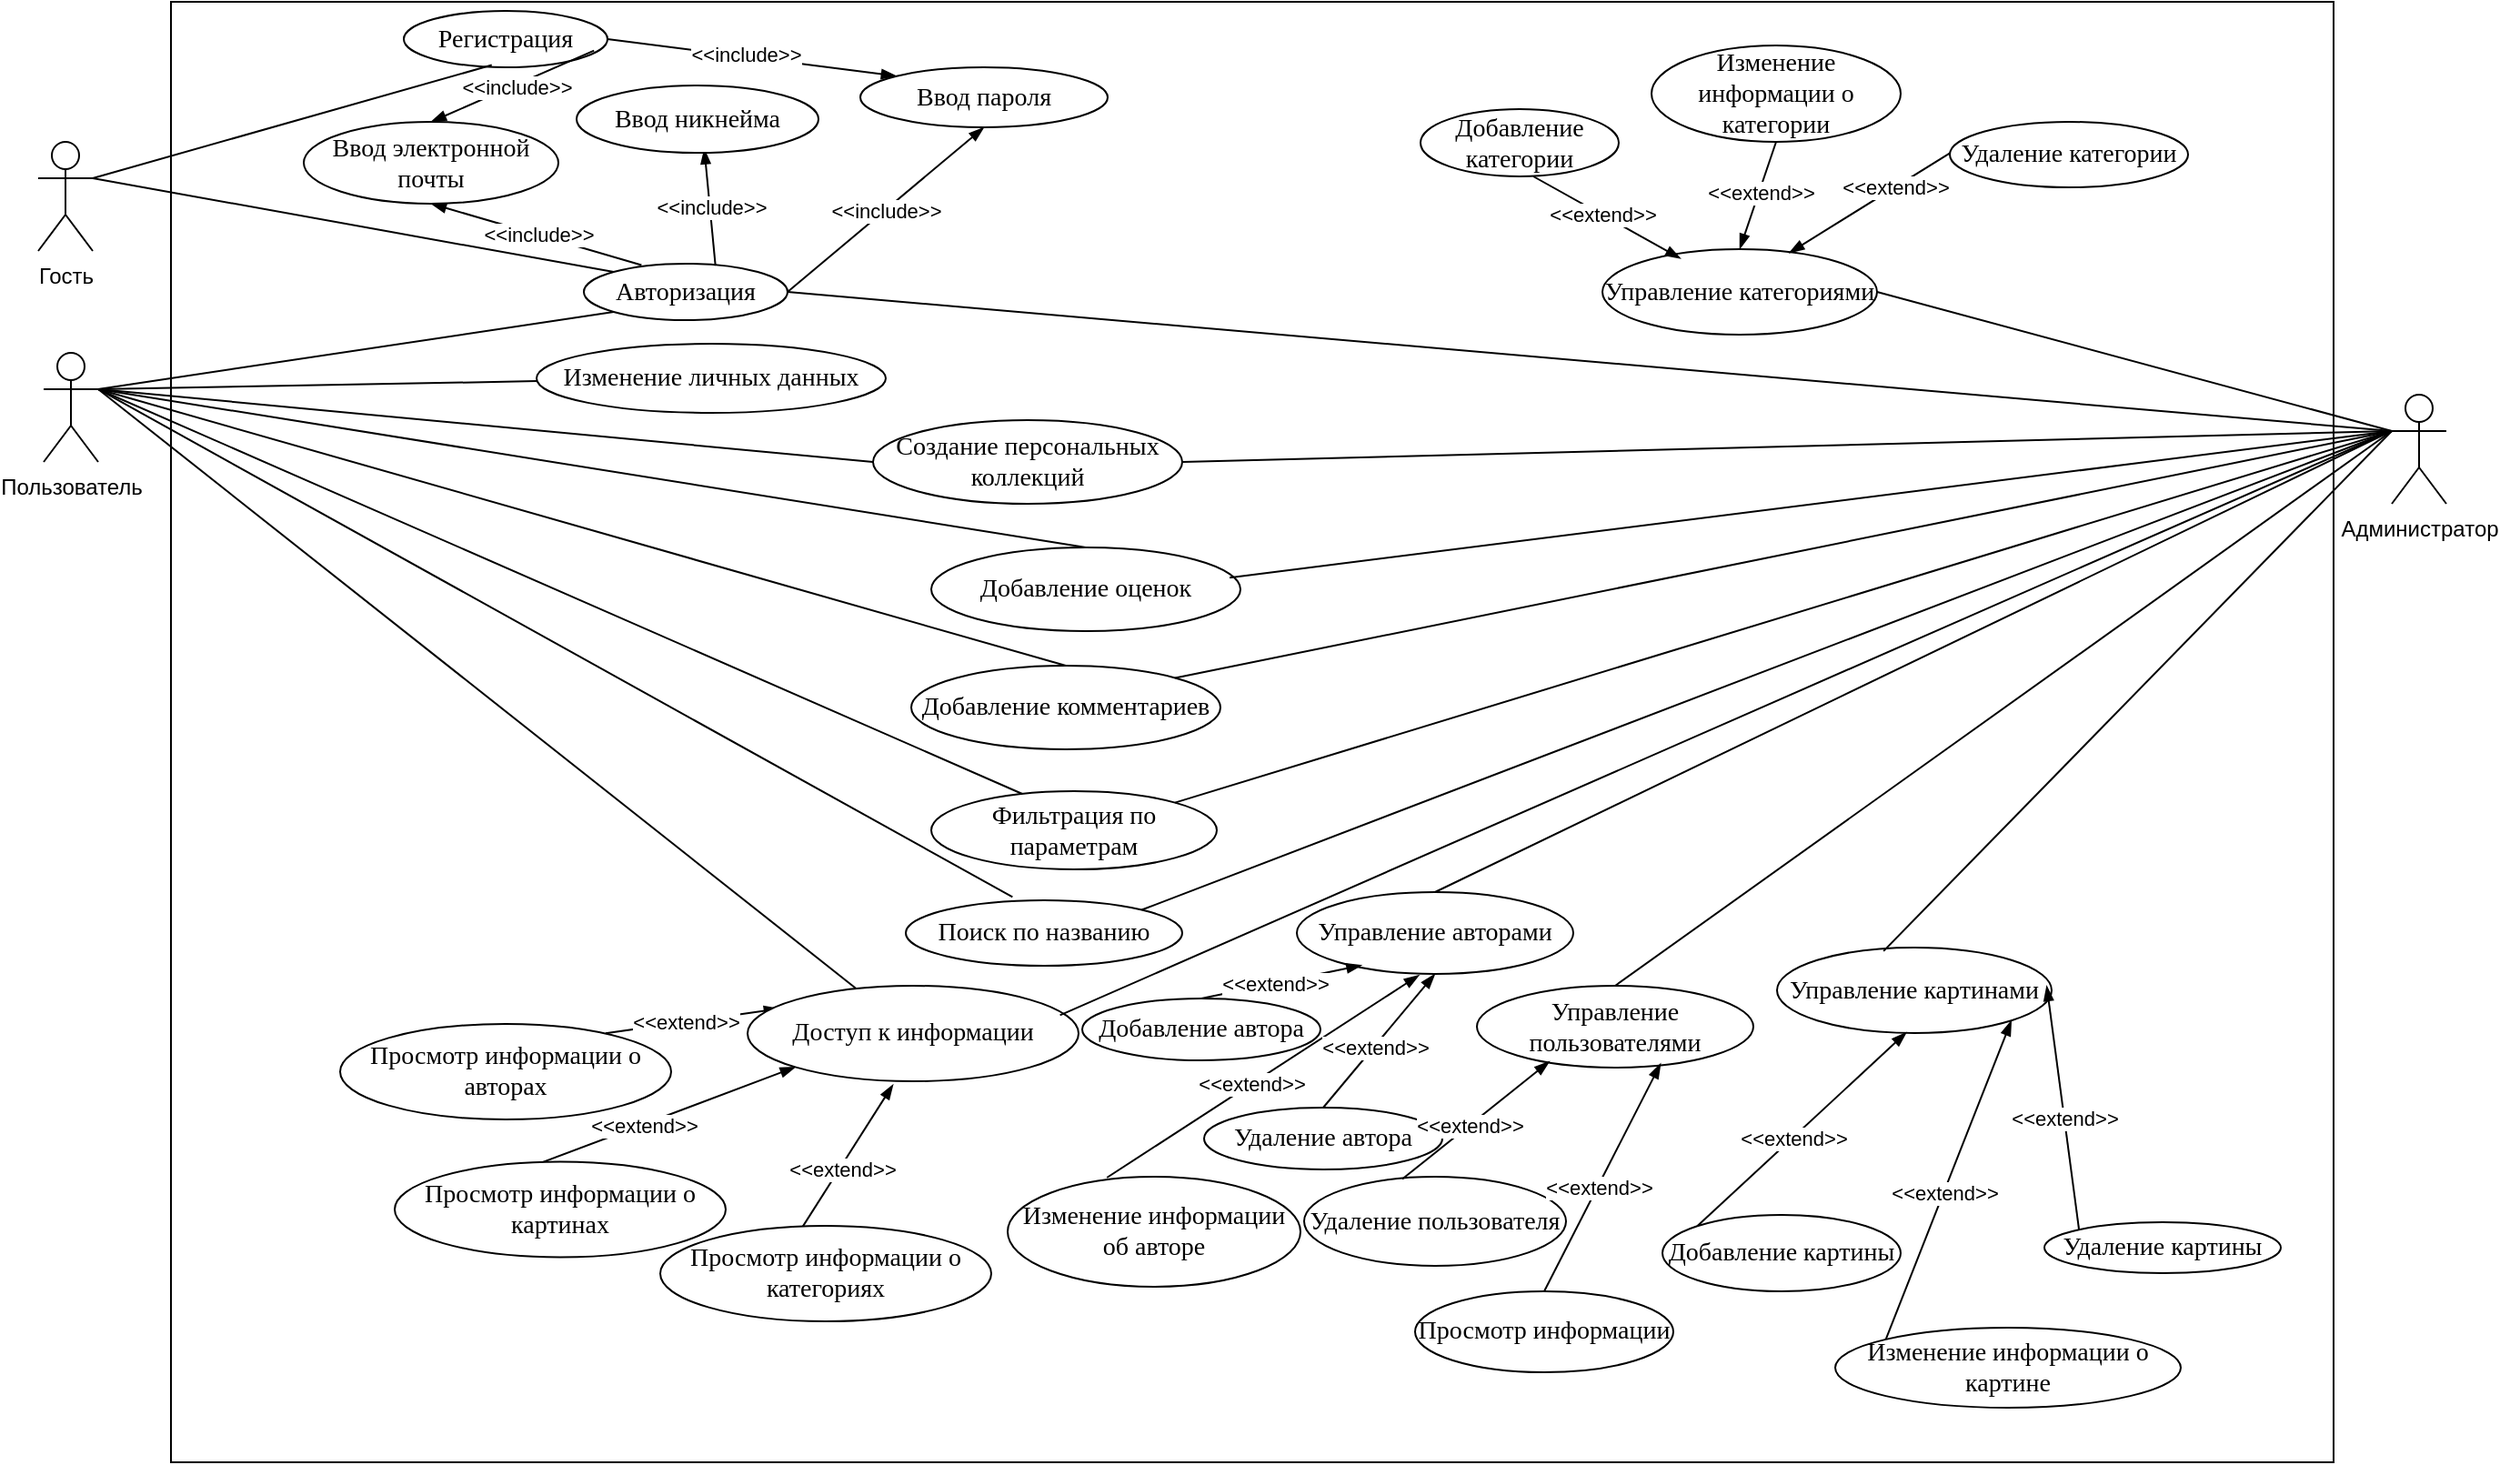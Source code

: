 <mxfile version="24.7.8">
  <diagram name="Страница — 1" id="zLNu2uiRo748oaS0bm0L">
    <mxGraphModel dx="2208" dy="808" grid="0" gridSize="10" guides="1" tooltips="1" connect="1" arrows="1" fold="1" page="1" pageScale="1" pageWidth="827" pageHeight="1169" math="0" shadow="0">
      <root>
        <mxCell id="0" />
        <mxCell id="1" parent="0" />
        <mxCell id="3dZFgPj6rBo53Wmf8Ddj-2" value="" style="rounded=0;whiteSpace=wrap;html=1;" parent="1" vertex="1">
          <mxGeometry x="35" y="28" width="1189" height="803" as="geometry" />
        </mxCell>
        <mxCell id="3dZFgPj6rBo53Wmf8Ddj-4" value="Гость" style="shape=umlActor;verticalLabelPosition=bottom;verticalAlign=top;html=1;outlineConnect=0;" parent="1" vertex="1">
          <mxGeometry x="-38" y="105" width="30" height="60" as="geometry" />
        </mxCell>
        <mxCell id="3dZFgPj6rBo53Wmf8Ddj-92" value="" style="endArrow=none;html=1;rounded=0;entryX=0;entryY=0;entryDx=0;entryDy=0;exitX=1;exitY=0.333;exitDx=0;exitDy=0;exitPerimeter=0;" parent="1" source="3dZFgPj6rBo53Wmf8Ddj-4" target="3dZFgPj6rBo53Wmf8Ddj-102" edge="1">
          <mxGeometry width="50" height="50" relative="1" as="geometry">
            <mxPoint x="10" y="249" as="sourcePoint" />
            <mxPoint x="289" y="268" as="targetPoint" />
          </mxGeometry>
        </mxCell>
        <mxCell id="3dZFgPj6rBo53Wmf8Ddj-93" value="&lt;font face=&quot;Times New Roman&quot;&gt;&lt;span style=&quot;font-size: 14px;&quot;&gt;Ввод электронной почты&lt;/span&gt;&lt;/font&gt;" style="ellipse;whiteSpace=wrap;html=1;" parent="1" vertex="1">
          <mxGeometry x="108" y="94" width="140" height="45" as="geometry" />
        </mxCell>
        <mxCell id="3dZFgPj6rBo53Wmf8Ddj-94" value="" style="endArrow=none;html=1;rounded=0;startArrow=blockThin;startFill=1;exitX=0.5;exitY=1;exitDx=0;exitDy=0;entryX=0.283;entryY=0.023;entryDx=0;entryDy=0;entryPerimeter=0;" parent="1" source="3dZFgPj6rBo53Wmf8Ddj-93" target="3dZFgPj6rBo53Wmf8Ddj-102" edge="1">
          <mxGeometry width="50" height="50" relative="1" as="geometry">
            <mxPoint x="221" y="170" as="sourcePoint" />
            <mxPoint x="271" y="120" as="targetPoint" />
          </mxGeometry>
        </mxCell>
        <mxCell id="3dZFgPj6rBo53Wmf8Ddj-95" value="&amp;lt;&amp;lt;include&amp;gt;&amp;gt;" style="edgeLabel;html=1;align=center;verticalAlign=middle;resizable=0;points=[];" parent="3dZFgPj6rBo53Wmf8Ddj-94" vertex="1" connectable="0">
          <mxGeometry x="0.009" relative="1" as="geometry">
            <mxPoint as="offset" />
          </mxGeometry>
        </mxCell>
        <mxCell id="3dZFgPj6rBo53Wmf8Ddj-96" value="&lt;font face=&quot;Times New Roman&quot; style=&quot;font-size: 14px;&quot;&gt;Регистрация&lt;/font&gt;" style="ellipse;whiteSpace=wrap;html=1;" parent="1" vertex="1">
          <mxGeometry x="163" y="33" width="112" height="31" as="geometry" />
        </mxCell>
        <mxCell id="3dZFgPj6rBo53Wmf8Ddj-97" value="" style="endArrow=none;html=1;rounded=0;entryX=0.432;entryY=0.961;entryDx=0;entryDy=0;entryPerimeter=0;exitX=1;exitY=0.333;exitDx=0;exitDy=0;exitPerimeter=0;" parent="1" source="3dZFgPj6rBo53Wmf8Ddj-4" target="3dZFgPj6rBo53Wmf8Ddj-96" edge="1">
          <mxGeometry width="50" height="50" relative="1" as="geometry">
            <mxPoint x="9" y="249" as="sourcePoint" />
            <mxPoint x="319" y="323" as="targetPoint" />
          </mxGeometry>
        </mxCell>
        <mxCell id="3dZFgPj6rBo53Wmf8Ddj-98" value="" style="endArrow=none;html=1;rounded=0;startArrow=blockThin;startFill=1;entryX=0.934;entryY=0.703;entryDx=0;entryDy=0;entryPerimeter=0;exitX=0.5;exitY=0;exitDx=0;exitDy=0;" parent="1" source="3dZFgPj6rBo53Wmf8Ddj-93" target="3dZFgPj6rBo53Wmf8Ddj-96" edge="1">
          <mxGeometry width="50" height="50" relative="1" as="geometry">
            <mxPoint x="188" y="155" as="sourcePoint" />
            <mxPoint x="238" y="105" as="targetPoint" />
          </mxGeometry>
        </mxCell>
        <mxCell id="3dZFgPj6rBo53Wmf8Ddj-99" value="&amp;lt;&amp;lt;include&amp;gt;&amp;gt;" style="edgeLabel;html=1;align=center;verticalAlign=middle;resizable=0;points=[];" parent="3dZFgPj6rBo53Wmf8Ddj-98" vertex="1" connectable="0">
          <mxGeometry x="0.047" y="-1" relative="1" as="geometry">
            <mxPoint as="offset" />
          </mxGeometry>
        </mxCell>
        <mxCell id="3dZFgPj6rBo53Wmf8Ddj-100" value="" style="endArrow=none;html=1;rounded=0;startArrow=blockThin;startFill=1;entryX=1;entryY=0.5;entryDx=0;entryDy=0;exitX=0;exitY=0;exitDx=0;exitDy=0;" parent="1" source="3dZFgPj6rBo53Wmf8Ddj-105" target="3dZFgPj6rBo53Wmf8Ddj-96" edge="1">
          <mxGeometry width="50" height="50" relative="1" as="geometry">
            <mxPoint x="347" y="115" as="sourcePoint" />
            <mxPoint x="208" y="106" as="targetPoint" />
          </mxGeometry>
        </mxCell>
        <mxCell id="3dZFgPj6rBo53Wmf8Ddj-101" value="&amp;lt;&amp;lt;include&amp;gt;&amp;gt;" style="edgeLabel;html=1;align=center;verticalAlign=middle;resizable=0;points=[];" parent="3dZFgPj6rBo53Wmf8Ddj-100" vertex="1" connectable="0">
          <mxGeometry x="0.047" y="-1" relative="1" as="geometry">
            <mxPoint as="offset" />
          </mxGeometry>
        </mxCell>
        <mxCell id="3dZFgPj6rBo53Wmf8Ddj-102" value="&lt;font face=&quot;Times New Roman&quot; style=&quot;font-size: 14px;&quot;&gt;Авторизация&lt;/font&gt;" style="ellipse;whiteSpace=wrap;html=1;" parent="1" vertex="1">
          <mxGeometry x="262" y="172" width="112" height="31" as="geometry" />
        </mxCell>
        <mxCell id="3dZFgPj6rBo53Wmf8Ddj-103" value="" style="endArrow=none;html=1;rounded=0;startArrow=blockThin;startFill=1;exitX=0.528;exitY=0.941;exitDx=0;exitDy=0;entryX=0.646;entryY=0.034;entryDx=0;entryDy=0;entryPerimeter=0;exitPerimeter=0;" parent="1" source="3dZFgPj6rBo53Wmf8Ddj-108" target="3dZFgPj6rBo53Wmf8Ddj-102" edge="1">
          <mxGeometry width="50" height="50" relative="1" as="geometry">
            <mxPoint x="367" y="142" as="sourcePoint" />
            <mxPoint x="242.004" y="161.999" as="targetPoint" />
          </mxGeometry>
        </mxCell>
        <mxCell id="3dZFgPj6rBo53Wmf8Ddj-104" value="&amp;lt;&amp;lt;include&amp;gt;&amp;gt;" style="edgeLabel;html=1;align=center;verticalAlign=middle;resizable=0;points=[];" parent="3dZFgPj6rBo53Wmf8Ddj-103" vertex="1" connectable="0">
          <mxGeometry x="0.009" relative="1" as="geometry">
            <mxPoint as="offset" />
          </mxGeometry>
        </mxCell>
        <mxCell id="3dZFgPj6rBo53Wmf8Ddj-105" value="&lt;font face=&quot;Times New Roman&quot;&gt;&lt;span style=&quot;font-size: 14px;&quot;&gt;Ввод пароля&lt;/span&gt;&lt;/font&gt;" style="ellipse;whiteSpace=wrap;html=1;" parent="1" vertex="1">
          <mxGeometry x="414" y="64" width="136" height="33" as="geometry" />
        </mxCell>
        <mxCell id="3dZFgPj6rBo53Wmf8Ddj-106" value="" style="endArrow=none;html=1;rounded=0;startArrow=blockThin;startFill=1;exitX=0.5;exitY=1;exitDx=0;exitDy=0;entryX=1;entryY=0.5;entryDx=0;entryDy=0;" parent="1" source="3dZFgPj6rBo53Wmf8Ddj-105" target="3dZFgPj6rBo53Wmf8Ddj-102" edge="1">
          <mxGeometry width="50" height="50" relative="1" as="geometry">
            <mxPoint x="432.9" y="226.34" as="sourcePoint" />
            <mxPoint x="303" y="214" as="targetPoint" />
          </mxGeometry>
        </mxCell>
        <mxCell id="3dZFgPj6rBo53Wmf8Ddj-107" value="&amp;lt;&amp;lt;include&amp;gt;&amp;gt;" style="edgeLabel;html=1;align=center;verticalAlign=middle;resizable=0;points=[];" parent="3dZFgPj6rBo53Wmf8Ddj-106" vertex="1" connectable="0">
          <mxGeometry x="0.009" relative="1" as="geometry">
            <mxPoint as="offset" />
          </mxGeometry>
        </mxCell>
        <mxCell id="3dZFgPj6rBo53Wmf8Ddj-108" value="&lt;font face=&quot;Times New Roman&quot;&gt;&lt;span style=&quot;font-size: 14px;&quot;&gt;Ввод никнейма&lt;/span&gt;&lt;/font&gt;" style="ellipse;whiteSpace=wrap;html=1;" parent="1" vertex="1">
          <mxGeometry x="258" y="74" width="133" height="37" as="geometry" />
        </mxCell>
        <mxCell id="3dZFgPj6rBo53Wmf8Ddj-109" value="Пользователь" style="shape=umlActor;verticalLabelPosition=bottom;verticalAlign=top;html=1;outlineConnect=0;" parent="1" vertex="1">
          <mxGeometry x="-35" y="221" width="30" height="60" as="geometry" />
        </mxCell>
        <mxCell id="3dZFgPj6rBo53Wmf8Ddj-111" value="" style="endArrow=none;html=1;rounded=0;exitX=1;exitY=0.333;exitDx=0;exitDy=0;exitPerimeter=0;entryX=0;entryY=1;entryDx=0;entryDy=0;" parent="1" source="3dZFgPj6rBo53Wmf8Ddj-109" target="3dZFgPj6rBo53Wmf8Ddj-102" edge="1">
          <mxGeometry width="50" height="50" relative="1" as="geometry">
            <mxPoint x="205" y="294" as="sourcePoint" />
            <mxPoint x="255" y="244" as="targetPoint" />
          </mxGeometry>
        </mxCell>
        <mxCell id="3dZFgPj6rBo53Wmf8Ddj-160" value="" style="endArrow=none;html=1;rounded=0;entryX=0.426;entryY=0.032;entryDx=0;entryDy=0;entryPerimeter=0;startArrow=blockThin;startFill=1;exitX=0;exitY=1;exitDx=0;exitDy=0;" parent="1" source="3dZFgPj6rBo53Wmf8Ddj-164" target="3dZFgPj6rBo53Wmf8Ddj-181" edge="1">
          <mxGeometry width="50" height="50" relative="1" as="geometry">
            <mxPoint x="169" y="466.75" as="sourcePoint" />
            <mxPoint x="228" y="309.75" as="targetPoint" />
          </mxGeometry>
        </mxCell>
        <mxCell id="3dZFgPj6rBo53Wmf8Ddj-161" value="&amp;lt;&amp;lt;extend&amp;gt;&amp;gt;" style="edgeLabel;html=1;align=center;verticalAlign=middle;resizable=0;points=[];" parent="3dZFgPj6rBo53Wmf8Ddj-160" vertex="1" connectable="0">
          <mxGeometry x="0.171" y="1" relative="1" as="geometry">
            <mxPoint as="offset" />
          </mxGeometry>
        </mxCell>
        <mxCell id="3dZFgPj6rBo53Wmf8Ddj-162" value="" style="endArrow=none;html=1;rounded=0;entryX=0.802;entryY=0.098;entryDx=0;entryDy=0;entryPerimeter=0;startArrow=blockThin;startFill=1;exitX=0.096;exitY=0.24;exitDx=0;exitDy=0;exitPerimeter=0;" parent="1" source="3dZFgPj6rBo53Wmf8Ddj-164" target="3dZFgPj6rBo53Wmf8Ddj-180" edge="1">
          <mxGeometry width="50" height="50" relative="1" as="geometry">
            <mxPoint x="159" y="540.75" as="sourcePoint" />
            <mxPoint x="208" y="395.75" as="targetPoint" />
          </mxGeometry>
        </mxCell>
        <mxCell id="3dZFgPj6rBo53Wmf8Ddj-163" value="&amp;lt;&amp;lt;extend&amp;gt;&amp;gt;" style="edgeLabel;html=1;align=center;verticalAlign=middle;resizable=0;points=[];" parent="3dZFgPj6rBo53Wmf8Ddj-162" vertex="1" connectable="0">
          <mxGeometry x="0.081" relative="1" as="geometry">
            <mxPoint as="offset" />
          </mxGeometry>
        </mxCell>
        <mxCell id="3dZFgPj6rBo53Wmf8Ddj-164" value="&lt;span style=&quot;font-family: &amp;quot;Times New Roman&amp;quot;; font-size: 14px;&quot;&gt;Доступ к информации&lt;/span&gt;" style="ellipse;whiteSpace=wrap;html=1;" parent="1" vertex="1">
          <mxGeometry x="352" y="569" width="182" height="52.5" as="geometry" />
        </mxCell>
        <mxCell id="3dZFgPj6rBo53Wmf8Ddj-165" value="" style="endArrow=none;html=1;rounded=0;exitX=1;exitY=0.333;exitDx=0;exitDy=0;exitPerimeter=0;" parent="1" source="3dZFgPj6rBo53Wmf8Ddj-109" target="3dZFgPj6rBo53Wmf8Ddj-164" edge="1">
          <mxGeometry width="50" height="50" relative="1" as="geometry">
            <mxPoint x="39" y="284.75" as="sourcePoint" />
            <mxPoint x="335" y="427.75" as="targetPoint" />
          </mxGeometry>
        </mxCell>
        <mxCell id="3dZFgPj6rBo53Wmf8Ddj-166" value="" style="endArrow=none;html=1;rounded=0;entryX=0.426;entryY=0.032;entryDx=0;entryDy=0;entryPerimeter=0;startArrow=blockThin;startFill=1;exitX=0.44;exitY=1.033;exitDx=0;exitDy=0;exitPerimeter=0;" parent="1" source="3dZFgPj6rBo53Wmf8Ddj-164" target="3dZFgPj6rBo53Wmf8Ddj-182" edge="1">
          <mxGeometry width="50" height="50" relative="1" as="geometry">
            <mxPoint x="386" y="488.75" as="sourcePoint" />
            <mxPoint x="372" y="261.75" as="targetPoint" />
          </mxGeometry>
        </mxCell>
        <mxCell id="3dZFgPj6rBo53Wmf8Ddj-167" value="&amp;lt;&amp;lt;extend&amp;gt;&amp;gt;" style="edgeLabel;html=1;align=center;verticalAlign=middle;resizable=0;points=[];" parent="3dZFgPj6rBo53Wmf8Ddj-166" vertex="1" connectable="0">
          <mxGeometry x="0.171" y="1" relative="1" as="geometry">
            <mxPoint as="offset" />
          </mxGeometry>
        </mxCell>
        <mxCell id="3dZFgPj6rBo53Wmf8Ddj-168" value="" style="endArrow=none;html=1;rounded=0;entryX=0.337;entryY=0.064;entryDx=0;entryDy=0;entryPerimeter=0;exitX=1;exitY=0.333;exitDx=0;exitDy=0;exitPerimeter=0;" parent="1" source="3dZFgPj6rBo53Wmf8Ddj-109" target="3dZFgPj6rBo53Wmf8Ddj-179" edge="1">
          <mxGeometry width="50" height="50" relative="1" as="geometry">
            <mxPoint x="38" y="284.75" as="sourcePoint" />
            <mxPoint x="207" y="498.75" as="targetPoint" />
          </mxGeometry>
        </mxCell>
        <mxCell id="3dZFgPj6rBo53Wmf8Ddj-169" value="" style="endArrow=none;html=1;rounded=0;entryX=0.386;entryY=-0.05;entryDx=0;entryDy=0;entryPerimeter=0;exitX=1;exitY=0.333;exitDx=0;exitDy=0;exitPerimeter=0;" parent="1" source="3dZFgPj6rBo53Wmf8Ddj-109" target="3dZFgPj6rBo53Wmf8Ddj-178" edge="1">
          <mxGeometry width="50" height="50" relative="1" as="geometry">
            <mxPoint x="-22" y="383" as="sourcePoint" />
            <mxPoint x="217" y="508.75" as="targetPoint" />
          </mxGeometry>
        </mxCell>
        <mxCell id="3dZFgPj6rBo53Wmf8Ddj-170" value="&lt;font face=&quot;Times New Roman&quot; style=&quot;font-size: 14px;&quot;&gt;Добавление комментариев&lt;/font&gt;" style="ellipse;whiteSpace=wrap;html=1;" parent="1" vertex="1">
          <mxGeometry x="442" y="393" width="170" height="46" as="geometry" />
        </mxCell>
        <mxCell id="3dZFgPj6rBo53Wmf8Ddj-171" value="" style="endArrow=none;html=1;rounded=0;entryX=0.5;entryY=0;entryDx=0;entryDy=0;exitX=1;exitY=0.333;exitDx=0;exitDy=0;exitPerimeter=0;" parent="1" source="3dZFgPj6rBo53Wmf8Ddj-109" target="3dZFgPj6rBo53Wmf8Ddj-170" edge="1">
          <mxGeometry width="50" height="50" relative="1" as="geometry">
            <mxPoint x="39" y="284.75" as="sourcePoint" />
            <mxPoint x="365" y="426.75" as="targetPoint" />
          </mxGeometry>
        </mxCell>
        <mxCell id="3dZFgPj6rBo53Wmf8Ddj-172" value="&lt;font face=&quot;Times New Roman&quot; style=&quot;font-size: 14px;&quot;&gt;Добавление оценок&lt;/font&gt;" style="ellipse;whiteSpace=wrap;html=1;" parent="1" vertex="1">
          <mxGeometry x="453" y="328" width="170" height="46" as="geometry" />
        </mxCell>
        <mxCell id="3dZFgPj6rBo53Wmf8Ddj-173" value="" style="endArrow=none;html=1;rounded=0;entryX=0.5;entryY=0;entryDx=0;entryDy=0;exitX=1;exitY=0.333;exitDx=0;exitDy=0;exitPerimeter=0;" parent="1" source="3dZFgPj6rBo53Wmf8Ddj-109" target="3dZFgPj6rBo53Wmf8Ddj-172" edge="1">
          <mxGeometry width="50" height="50" relative="1" as="geometry">
            <mxPoint x="38" y="284.75" as="sourcePoint" />
            <mxPoint x="386.5" y="361.75" as="targetPoint" />
          </mxGeometry>
        </mxCell>
        <mxCell id="3dZFgPj6rBo53Wmf8Ddj-174" value="&lt;font face=&quot;Times New Roman&quot; style=&quot;font-size: 14px;&quot;&gt;Создание персональных коллекций&lt;/font&gt;" style="ellipse;whiteSpace=wrap;html=1;" parent="1" vertex="1">
          <mxGeometry x="421" y="258" width="170" height="46" as="geometry" />
        </mxCell>
        <mxCell id="3dZFgPj6rBo53Wmf8Ddj-175" value="" style="endArrow=none;html=1;rounded=0;entryX=0;entryY=0.5;entryDx=0;entryDy=0;exitX=1;exitY=0.333;exitDx=0;exitDy=0;exitPerimeter=0;" parent="1" source="3dZFgPj6rBo53Wmf8Ddj-109" target="3dZFgPj6rBo53Wmf8Ddj-174" edge="1">
          <mxGeometry width="50" height="50" relative="1" as="geometry">
            <mxPoint x="38" y="284.75" as="sourcePoint" />
            <mxPoint x="404.5" y="302.75" as="targetPoint" />
          </mxGeometry>
        </mxCell>
        <mxCell id="3dZFgPj6rBo53Wmf8Ddj-176" value="&lt;font face=&quot;Times New Roman&quot; style=&quot;font-size: 14px;&quot;&gt;Изменение личных данных&lt;/font&gt;" style="ellipse;whiteSpace=wrap;html=1;" parent="1" vertex="1">
          <mxGeometry x="236" y="216" width="192" height="38" as="geometry" />
        </mxCell>
        <mxCell id="3dZFgPj6rBo53Wmf8Ddj-177" value="" style="endArrow=none;html=1;rounded=0;exitX=1;exitY=0.333;exitDx=0;exitDy=0;exitPerimeter=0;" parent="1" source="3dZFgPj6rBo53Wmf8Ddj-109" target="3dZFgPj6rBo53Wmf8Ddj-176" edge="1">
          <mxGeometry width="50" height="50" relative="1" as="geometry">
            <mxPoint x="38" y="284.75" as="sourcePoint" />
            <mxPoint x="623" y="382.75" as="targetPoint" />
          </mxGeometry>
        </mxCell>
        <mxCell id="3dZFgPj6rBo53Wmf8Ddj-178" value="&lt;span style=&quot;font-family: &amp;quot;Times New Roman&amp;quot;; font-size: 14px;&quot;&gt;Поиск по названию&lt;/span&gt;" style="ellipse;whiteSpace=wrap;html=1;" parent="1" vertex="1">
          <mxGeometry x="439" y="522" width="152" height="36" as="geometry" />
        </mxCell>
        <mxCell id="3dZFgPj6rBo53Wmf8Ddj-179" value="&lt;span style=&quot;font-family: &amp;quot;Times New Roman&amp;quot;; font-size: 14px;&quot;&gt;Фильтрация по параметрам&lt;/span&gt;" style="ellipse;whiteSpace=wrap;html=1;" parent="1" vertex="1">
          <mxGeometry x="453" y="462" width="157" height="43" as="geometry" />
        </mxCell>
        <mxCell id="3dZFgPj6rBo53Wmf8Ddj-180" value="&lt;span style=&quot;font-family: &amp;quot;Times New Roman&amp;quot;; font-size: 14px;&quot;&gt;Просмотр информации о авторах&lt;/span&gt;" style="ellipse;whiteSpace=wrap;html=1;" parent="1" vertex="1">
          <mxGeometry x="128" y="590" width="182" height="52.5" as="geometry" />
        </mxCell>
        <mxCell id="3dZFgPj6rBo53Wmf8Ddj-181" value="&lt;span style=&quot;font-family: &amp;quot;Times New Roman&amp;quot;; font-size: 14px;&quot;&gt;Просмотр информации о картинах&lt;/span&gt;" style="ellipse;whiteSpace=wrap;html=1;" parent="1" vertex="1">
          <mxGeometry x="158" y="665.75" width="182" height="52.5" as="geometry" />
        </mxCell>
        <mxCell id="3dZFgPj6rBo53Wmf8Ddj-182" value="&lt;span style=&quot;font-family: &amp;quot;Times New Roman&amp;quot;; font-size: 14px;&quot;&gt;Просмотр информации о категориях&lt;/span&gt;" style="ellipse;whiteSpace=wrap;html=1;" parent="1" vertex="1">
          <mxGeometry x="304" y="701" width="182" height="52.5" as="geometry" />
        </mxCell>
        <mxCell id="3dZFgPj6rBo53Wmf8Ddj-184" value="Администратор" style="shape=umlActor;verticalLabelPosition=bottom;verticalAlign=top;html=1;outlineConnect=0;" parent="1" vertex="1">
          <mxGeometry x="1256" y="244" width="30" height="60" as="geometry" />
        </mxCell>
        <mxCell id="3dZFgPj6rBo53Wmf8Ddj-185" value="&lt;font style=&quot;font-size: 14px;&quot; face=&quot;Times New Roman&quot;&gt;Управление категориями&lt;/font&gt;" style="ellipse;whiteSpace=wrap;html=1;" parent="1" vertex="1">
          <mxGeometry x="822" y="164" width="151" height="47" as="geometry" />
        </mxCell>
        <mxCell id="3dZFgPj6rBo53Wmf8Ddj-186" value="" style="endArrow=none;html=1;rounded=0;entryX=0.569;entryY=1;entryDx=0;entryDy=0;startArrow=blockThin;startFill=1;exitX=0.285;exitY=0.109;exitDx=0;exitDy=0;exitPerimeter=0;entryPerimeter=0;" parent="1" source="3dZFgPj6rBo53Wmf8Ddj-185" target="3dZFgPj6rBo53Wmf8Ddj-188" edge="1">
          <mxGeometry width="50" height="50" relative="1" as="geometry">
            <mxPoint x="705" y="386" as="sourcePoint" />
            <mxPoint x="868.92" y="231.45" as="targetPoint" />
          </mxGeometry>
        </mxCell>
        <mxCell id="3dZFgPj6rBo53Wmf8Ddj-187" value="&amp;lt;&amp;lt;extend&amp;gt;&amp;gt;" style="edgeLabel;html=1;align=center;verticalAlign=middle;resizable=0;points=[];" parent="3dZFgPj6rBo53Wmf8Ddj-186" vertex="1" connectable="0">
          <mxGeometry x="0.081" relative="1" as="geometry">
            <mxPoint as="offset" />
          </mxGeometry>
        </mxCell>
        <mxCell id="3dZFgPj6rBo53Wmf8Ddj-188" value="&lt;span style=&quot;font-family: &amp;quot;Times New Roman&amp;quot;; font-size: 14px;&quot;&gt;Добавление категории&lt;/span&gt;" style="ellipse;whiteSpace=wrap;html=1;" parent="1" vertex="1">
          <mxGeometry x="722" y="87" width="109" height="37" as="geometry" />
        </mxCell>
        <mxCell id="3dZFgPj6rBo53Wmf8Ddj-189" value="" style="endArrow=none;html=1;rounded=0;entryX=0.5;entryY=1;entryDx=0;entryDy=0;startArrow=blockThin;startFill=1;exitX=0.5;exitY=0;exitDx=0;exitDy=0;" parent="1" source="3dZFgPj6rBo53Wmf8Ddj-185" target="3dZFgPj6rBo53Wmf8Ddj-191" edge="1">
          <mxGeometry width="50" height="50" relative="1" as="geometry">
            <mxPoint x="775" y="369" as="sourcePoint" />
            <mxPoint x="960.92" y="210.45" as="targetPoint" />
          </mxGeometry>
        </mxCell>
        <mxCell id="3dZFgPj6rBo53Wmf8Ddj-190" value="&amp;lt;&amp;lt;extend&amp;gt;&amp;gt;" style="edgeLabel;html=1;align=center;verticalAlign=middle;resizable=0;points=[];" parent="3dZFgPj6rBo53Wmf8Ddj-189" vertex="1" connectable="0">
          <mxGeometry x="0.081" relative="1" as="geometry">
            <mxPoint as="offset" />
          </mxGeometry>
        </mxCell>
        <mxCell id="3dZFgPj6rBo53Wmf8Ddj-191" value="&lt;span style=&quot;font-family: &amp;quot;Times New Roman&amp;quot;; font-size: 14px;&quot;&gt;Изменение информации о категории&lt;/span&gt;&lt;span style=&quot;color: rgba(0, 0, 0, 0); font-family: monospace; font-size: 0px; text-align: start; text-wrap: nowrap;&quot;&gt;%3CmxGraphModel%3E%3Croot%3E%3CmxCell%20id%3D%220%22%2F%3E%3CmxCell%20id%3D%221%22%20parent%3D%220%22%2F%3E%3CmxCell%20id%3D%222%22%20value%3D%22%22%20style%3D%22endArrow%3Dnone%3Bhtml%3D1%3Brounded%3D0%3BentryX%3D0%3BentryY%3D0%3BentryDx%3D0%3BentryDy%3D0%3BstartArrow%3DblockThin%3BstartFill%3D1%3BexitX%3D0.472%3BexitY%3D0.99%3BexitDx%3D0%3BexitDy%3D0%3BexitPerimeter%3D0%3B%22%20edge%3D%221%22%20target%3D%224%22%20parent%3D%221%22%3E%3CmxGeometry%20width%3D%2250%22%20height%3D%2250%22%20relative%3D%221%22%20as%3D%22geometry%22%3E%3CmxPoint%20x%3D%22-2996%22%20y%3D%22626%22%20as%3D%22sourcePoint%22%2F%3E%3CmxPoint%20x%3D%22-2810.08%22%20y%3D%22467.45%22%20as%3D%22targetPoint%22%2F%3E%3C%2FmxGeometry%3E%3C%2FmxCell%3E%3CmxCell%20id%3D%223%22%20value%3D%22%26amp%3Blt%3B%26amp%3Blt%3Bextend%26amp%3Bgt%3B%26amp%3Bgt%3B%22%20style%3D%22edgeLabel%3Bhtml%3D1%3Balign%3Dcenter%3BverticalAlign%3Dmiddle%3Bresizable%3D0%3Bpoints%3D%5B%5D%3B%22%20vertex%3D%221%22%20connectable%3D%220%22%20parent%3D%222%22%3E%3CmxGeometry%20x%3D%220.081%22%20relative%3D%221%22%20as%3D%22geometry%22%3E%3CmxPoint%20as%3D%22offset%22%2F%3E%3C%2FmxGeometry%3E%3C%2FmxCell%3E%3CmxCell%20id%3D%224%22%20value%3D%22%26lt%3Bspan%20style%3D%26quot%3Bfont-family%3A%20%26amp%3Bquot%3BTimes%20New%20Roman%26amp%3Bquot%3B%3B%20font-size%3A%2014px%3B%26quot%3B%26gt%3B%D0%94%D0%BE%D0%B1%D0%B0%D0%B2%D0%BB%D0%B5%D0%BD%D0%B8%D0%B5%26lt%3B%2Fspan%26gt%3B%22%20style%3D%22ellipse%3BwhiteSpace%3Dwrap%3Bhtml%3D1%3B%22%20vertex%3D%221%22%20parent%3D%221%22%3E%3CmxGeometry%20x%3D%22-2973%22%20y%3D%22652%22%20width%3D%22107%22%20height%3D%2230%22%20as%3D%22geometry%22%2F%3E%3C%2FmxCell%3E%3C%2Froot%3E%3C%2FmxGraphModel%3E&lt;/span&gt;" style="ellipse;whiteSpace=wrap;html=1;" parent="1" vertex="1">
          <mxGeometry x="849" y="52" width="137" height="53" as="geometry" />
        </mxCell>
        <mxCell id="3dZFgPj6rBo53Wmf8Ddj-192" value="" style="endArrow=none;html=1;rounded=0;entryX=0;entryY=0;entryDx=0;entryDy=0;startArrow=blockThin;startFill=1;exitX=0.68;exitY=0.044;exitDx=0;exitDy=0;exitPerimeter=0;" parent="1" source="3dZFgPj6rBo53Wmf8Ddj-185" target="3dZFgPj6rBo53Wmf8Ddj-194" edge="1">
          <mxGeometry width="50" height="50" relative="1" as="geometry">
            <mxPoint x="937" y="233" as="sourcePoint" />
            <mxPoint x="975.92" y="168.45" as="targetPoint" />
          </mxGeometry>
        </mxCell>
        <mxCell id="3dZFgPj6rBo53Wmf8Ddj-193" value="&amp;lt;&amp;lt;extend&amp;gt;&amp;gt;" style="edgeLabel;html=1;align=center;verticalAlign=middle;resizable=0;points=[];" parent="3dZFgPj6rBo53Wmf8Ddj-192" vertex="1" connectable="0">
          <mxGeometry x="0.081" relative="1" as="geometry">
            <mxPoint as="offset" />
          </mxGeometry>
        </mxCell>
        <mxCell id="3dZFgPj6rBo53Wmf8Ddj-194" value="&lt;span style=&quot;font-family: &amp;quot;Times New Roman&amp;quot;; font-size: 14px;&quot;&gt;Удаление категории&lt;/span&gt;" style="ellipse;whiteSpace=wrap;html=1;" parent="1" vertex="1">
          <mxGeometry x="1013" y="94" width="131" height="36" as="geometry" />
        </mxCell>
        <mxCell id="3dZFgPj6rBo53Wmf8Ddj-195" value="" style="endArrow=none;html=1;rounded=0;entryX=1;entryY=0.5;entryDx=0;entryDy=0;exitX=0;exitY=0.333;exitDx=0;exitDy=0;exitPerimeter=0;" parent="1" source="3dZFgPj6rBo53Wmf8Ddj-184" target="3dZFgPj6rBo53Wmf8Ddj-185" edge="1">
          <mxGeometry width="50" height="50" relative="1" as="geometry">
            <mxPoint x="435" y="436" as="sourcePoint" />
            <mxPoint x="688" y="402" as="targetPoint" />
          </mxGeometry>
        </mxCell>
        <mxCell id="3dZFgPj6rBo53Wmf8Ddj-197" value="" style="endArrow=none;html=1;rounded=0;entryX=0;entryY=0.333;entryDx=0;entryDy=0;entryPerimeter=0;exitX=1;exitY=0.5;exitDx=0;exitDy=0;" parent="1" source="3dZFgPj6rBo53Wmf8Ddj-102" target="3dZFgPj6rBo53Wmf8Ddj-184" edge="1">
          <mxGeometry width="50" height="50" relative="1" as="geometry">
            <mxPoint x="636" y="271" as="sourcePoint" />
            <mxPoint x="686" y="221" as="targetPoint" />
          </mxGeometry>
        </mxCell>
        <mxCell id="3dZFgPj6rBo53Wmf8Ddj-198" value="" style="endArrow=none;html=1;rounded=0;entryX=0;entryY=0.333;entryDx=0;entryDy=0;entryPerimeter=0;exitX=1;exitY=0.5;exitDx=0;exitDy=0;" parent="1" source="3dZFgPj6rBo53Wmf8Ddj-174" target="3dZFgPj6rBo53Wmf8Ddj-184" edge="1">
          <mxGeometry width="50" height="50" relative="1" as="geometry">
            <mxPoint x="636" y="271" as="sourcePoint" />
            <mxPoint x="686" y="221" as="targetPoint" />
          </mxGeometry>
        </mxCell>
        <mxCell id="3dZFgPj6rBo53Wmf8Ddj-199" value="" style="endArrow=none;html=1;rounded=0;entryX=0;entryY=0.333;entryDx=0;entryDy=0;entryPerimeter=0;exitX=0.965;exitY=0.361;exitDx=0;exitDy=0;exitPerimeter=0;" parent="1" source="3dZFgPj6rBo53Wmf8Ddj-172" target="3dZFgPj6rBo53Wmf8Ddj-184" edge="1">
          <mxGeometry width="50" height="50" relative="1" as="geometry">
            <mxPoint x="636" y="271" as="sourcePoint" />
            <mxPoint x="686" y="221" as="targetPoint" />
          </mxGeometry>
        </mxCell>
        <mxCell id="3dZFgPj6rBo53Wmf8Ddj-200" value="" style="endArrow=none;html=1;rounded=0;entryX=0;entryY=0.333;entryDx=0;entryDy=0;entryPerimeter=0;exitX=1;exitY=0;exitDx=0;exitDy=0;" parent="1" source="3dZFgPj6rBo53Wmf8Ddj-170" target="3dZFgPj6rBo53Wmf8Ddj-184" edge="1">
          <mxGeometry width="50" height="50" relative="1" as="geometry">
            <mxPoint x="627" y="355" as="sourcePoint" />
            <mxPoint x="1100" y="259" as="targetPoint" />
          </mxGeometry>
        </mxCell>
        <mxCell id="3dZFgPj6rBo53Wmf8Ddj-201" value="" style="endArrow=none;html=1;rounded=0;exitX=1;exitY=0;exitDx=0;exitDy=0;entryX=0;entryY=0.333;entryDx=0;entryDy=0;entryPerimeter=0;" parent="1" source="3dZFgPj6rBo53Wmf8Ddj-179" target="3dZFgPj6rBo53Wmf8Ddj-184" edge="1">
          <mxGeometry width="50" height="50" relative="1" as="geometry">
            <mxPoint x="597" y="410" as="sourcePoint" />
            <mxPoint x="1087" y="249" as="targetPoint" />
          </mxGeometry>
        </mxCell>
        <mxCell id="3dZFgPj6rBo53Wmf8Ddj-202" value="" style="endArrow=none;html=1;rounded=0;exitX=1;exitY=0;exitDx=0;exitDy=0;entryX=0;entryY=0.333;entryDx=0;entryDy=0;entryPerimeter=0;" parent="1" source="3dZFgPj6rBo53Wmf8Ddj-178" target="3dZFgPj6rBo53Wmf8Ddj-184" edge="1">
          <mxGeometry width="50" height="50" relative="1" as="geometry">
            <mxPoint x="597" y="478" as="sourcePoint" />
            <mxPoint x="1086" y="249" as="targetPoint" />
          </mxGeometry>
        </mxCell>
        <mxCell id="3dZFgPj6rBo53Wmf8Ddj-203" value="" style="endArrow=none;html=1;rounded=0;exitX=0.944;exitY=0.309;exitDx=0;exitDy=0;exitPerimeter=0;entryX=0;entryY=0.333;entryDx=0;entryDy=0;entryPerimeter=0;" parent="1" source="3dZFgPj6rBo53Wmf8Ddj-164" target="3dZFgPj6rBo53Wmf8Ddj-184" edge="1">
          <mxGeometry width="50" height="50" relative="1" as="geometry">
            <mxPoint x="579" y="537" as="sourcePoint" />
            <mxPoint x="1096" y="259" as="targetPoint" />
          </mxGeometry>
        </mxCell>
        <mxCell id="3dZFgPj6rBo53Wmf8Ddj-232" value="&lt;font style=&quot;font-size: 14px;&quot; face=&quot;Times New Roman&quot;&gt;Управление авторами&lt;/font&gt;" style="ellipse;whiteSpace=wrap;html=1;" parent="1" vertex="1">
          <mxGeometry x="654" y="517.5" width="152" height="45" as="geometry" />
        </mxCell>
        <mxCell id="3dZFgPj6rBo53Wmf8Ddj-233" value="&lt;font face=&quot;Times New Roman&quot;&gt;&lt;span style=&quot;font-size: 14px;&quot;&gt;Добавление автора&lt;/span&gt;&lt;/font&gt;" style="ellipse;whiteSpace=wrap;html=1;" parent="1" vertex="1">
          <mxGeometry x="536" y="576" width="131" height="34" as="geometry" />
        </mxCell>
        <mxCell id="3dZFgPj6rBo53Wmf8Ddj-234" value="&lt;font face=&quot;Times New Roman&quot;&gt;&lt;span style=&quot;font-size: 14px;&quot;&gt;Изменение информации об авторе&lt;/span&gt;&lt;/font&gt;" style="ellipse;whiteSpace=wrap;html=1;" parent="1" vertex="1">
          <mxGeometry x="495" y="674" width="161" height="60.5" as="geometry" />
        </mxCell>
        <mxCell id="3dZFgPj6rBo53Wmf8Ddj-235" value="&lt;font face=&quot;Times New Roman&quot;&gt;&lt;span style=&quot;font-size: 14px;&quot;&gt;Удаление автора&lt;/span&gt;&lt;/font&gt;" style="ellipse;whiteSpace=wrap;html=1;" parent="1" vertex="1">
          <mxGeometry x="603" y="636" width="131" height="34" as="geometry" />
        </mxCell>
        <mxCell id="3dZFgPj6rBo53Wmf8Ddj-236" value="" style="endArrow=none;html=1;rounded=0;entryX=0.5;entryY=0;entryDx=0;entryDy=0;startArrow=blockThin;startFill=1;exitX=0.235;exitY=0.893;exitDx=0;exitDy=0;exitPerimeter=0;" parent="1" source="3dZFgPj6rBo53Wmf8Ddj-232" target="3dZFgPj6rBo53Wmf8Ddj-233" edge="1">
          <mxGeometry width="50" height="50" relative="1" as="geometry">
            <mxPoint x="680" y="608" as="sourcePoint" />
            <mxPoint x="739" y="632" as="targetPoint" />
          </mxGeometry>
        </mxCell>
        <mxCell id="3dZFgPj6rBo53Wmf8Ddj-237" value="&amp;lt;&amp;lt;extend&amp;gt;&amp;gt;" style="edgeLabel;html=1;align=center;verticalAlign=middle;resizable=0;points=[];" parent="3dZFgPj6rBo53Wmf8Ddj-236" vertex="1" connectable="0">
          <mxGeometry x="0.081" relative="1" as="geometry">
            <mxPoint as="offset" />
          </mxGeometry>
        </mxCell>
        <mxCell id="3dZFgPj6rBo53Wmf8Ddj-238" value="" style="endArrow=none;html=1;rounded=0;entryX=0.339;entryY=0.008;entryDx=0;entryDy=0;startArrow=blockThin;startFill=1;exitX=0.443;exitY=1.013;exitDx=0;exitDy=0;entryPerimeter=0;exitPerimeter=0;" parent="1" source="3dZFgPj6rBo53Wmf8Ddj-232" target="3dZFgPj6rBo53Wmf8Ddj-234" edge="1">
          <mxGeometry width="50" height="50" relative="1" as="geometry">
            <mxPoint x="683" y="616" as="sourcePoint" />
            <mxPoint x="684" y="647" as="targetPoint" />
          </mxGeometry>
        </mxCell>
        <mxCell id="3dZFgPj6rBo53Wmf8Ddj-239" value="&amp;lt;&amp;lt;extend&amp;gt;&amp;gt;" style="edgeLabel;html=1;align=center;verticalAlign=middle;resizable=0;points=[];" parent="3dZFgPj6rBo53Wmf8Ddj-238" vertex="1" connectable="0">
          <mxGeometry x="0.081" relative="1" as="geometry">
            <mxPoint as="offset" />
          </mxGeometry>
        </mxCell>
        <mxCell id="3dZFgPj6rBo53Wmf8Ddj-240" value="" style="endArrow=none;html=1;rounded=0;entryX=0.5;entryY=0;entryDx=0;entryDy=0;startArrow=blockThin;startFill=1;exitX=0.5;exitY=1;exitDx=0;exitDy=0;" parent="1" source="3dZFgPj6rBo53Wmf8Ddj-232" target="3dZFgPj6rBo53Wmf8Ddj-235" edge="1">
          <mxGeometry width="50" height="50" relative="1" as="geometry">
            <mxPoint x="693" y="626" as="sourcePoint" />
            <mxPoint x="694" y="657" as="targetPoint" />
          </mxGeometry>
        </mxCell>
        <mxCell id="3dZFgPj6rBo53Wmf8Ddj-241" value="&amp;lt;&amp;lt;extend&amp;gt;&amp;gt;" style="edgeLabel;html=1;align=center;verticalAlign=middle;resizable=0;points=[];" parent="3dZFgPj6rBo53Wmf8Ddj-240" vertex="1" connectable="0">
          <mxGeometry x="0.081" relative="1" as="geometry">
            <mxPoint as="offset" />
          </mxGeometry>
        </mxCell>
        <mxCell id="3dZFgPj6rBo53Wmf8Ddj-242" value="" style="endArrow=none;html=1;rounded=0;entryX=0.5;entryY=0;entryDx=0;entryDy=0;exitX=0;exitY=0.333;exitDx=0;exitDy=0;exitPerimeter=0;" parent="1" source="3dZFgPj6rBo53Wmf8Ddj-184" target="3dZFgPj6rBo53Wmf8Ddj-232" edge="1">
          <mxGeometry width="50" height="50" relative="1" as="geometry">
            <mxPoint x="478" y="556" as="sourcePoint" />
            <mxPoint x="682" y="622" as="targetPoint" />
          </mxGeometry>
        </mxCell>
        <mxCell id="3dZFgPj6rBo53Wmf8Ddj-243" value="&lt;font style=&quot;font-size: 14px;&quot; face=&quot;Times New Roman&quot;&gt;Управление пользователями&lt;/font&gt;" style="ellipse;whiteSpace=wrap;html=1;" parent="1" vertex="1">
          <mxGeometry x="753" y="569" width="152" height="45" as="geometry" />
        </mxCell>
        <mxCell id="3dZFgPj6rBo53Wmf8Ddj-244" value="&lt;font style=&quot;font-size: 14px;&quot; face=&quot;Times New Roman&quot;&gt;Удаление пользователя&lt;/font&gt;" style="ellipse;whiteSpace=wrap;html=1;" parent="1" vertex="1">
          <mxGeometry x="658" y="674" width="144" height="49" as="geometry" />
        </mxCell>
        <mxCell id="3dZFgPj6rBo53Wmf8Ddj-245" value="&lt;font face=&quot;Times New Roman&quot;&gt;&lt;span style=&quot;font-size: 14px;&quot;&gt;Просмотр информации&lt;/span&gt;&lt;/font&gt;" style="ellipse;whiteSpace=wrap;html=1;" parent="1" vertex="1">
          <mxGeometry x="719" y="737" width="142" height="44.5" as="geometry" />
        </mxCell>
        <mxCell id="3dZFgPj6rBo53Wmf8Ddj-246" value="" style="endArrow=none;html=1;rounded=0;entryX=0.5;entryY=0;entryDx=0;entryDy=0;startArrow=blockThin;startFill=1;exitX=0.665;exitY=0.949;exitDx=0;exitDy=0;exitPerimeter=0;" parent="1" source="3dZFgPj6rBo53Wmf8Ddj-243" target="3dZFgPj6rBo53Wmf8Ddj-245" edge="1">
          <mxGeometry width="50" height="50" relative="1" as="geometry">
            <mxPoint x="955" y="470" as="sourcePoint" />
            <mxPoint x="1110" y="517" as="targetPoint" />
          </mxGeometry>
        </mxCell>
        <mxCell id="3dZFgPj6rBo53Wmf8Ddj-247" value="&amp;lt;&amp;lt;extend&amp;gt;&amp;gt;" style="edgeLabel;html=1;align=center;verticalAlign=middle;resizable=0;points=[];" parent="3dZFgPj6rBo53Wmf8Ddj-246" vertex="1" connectable="0">
          <mxGeometry x="0.081" relative="1" as="geometry">
            <mxPoint as="offset" />
          </mxGeometry>
        </mxCell>
        <mxCell id="3dZFgPj6rBo53Wmf8Ddj-248" value="" style="endArrow=none;html=1;rounded=0;entryX=0.375;entryY=0.026;entryDx=0;entryDy=0;startArrow=blockThin;startFill=1;exitX=0.263;exitY=0.924;exitDx=0;exitDy=0;entryPerimeter=0;exitPerimeter=0;" parent="1" source="3dZFgPj6rBo53Wmf8Ddj-243" target="3dZFgPj6rBo53Wmf8Ddj-244" edge="1">
          <mxGeometry width="50" height="50" relative="1" as="geometry">
            <mxPoint x="1018" y="578" as="sourcePoint" />
            <mxPoint x="1099" y="600" as="targetPoint" />
          </mxGeometry>
        </mxCell>
        <mxCell id="3dZFgPj6rBo53Wmf8Ddj-249" value="&amp;lt;&amp;lt;extend&amp;gt;&amp;gt;" style="edgeLabel;html=1;align=center;verticalAlign=middle;resizable=0;points=[];" parent="3dZFgPj6rBo53Wmf8Ddj-248" vertex="1" connectable="0">
          <mxGeometry x="0.081" relative="1" as="geometry">
            <mxPoint as="offset" />
          </mxGeometry>
        </mxCell>
        <mxCell id="3dZFgPj6rBo53Wmf8Ddj-252" value="" style="endArrow=none;html=1;rounded=0;exitX=0.5;exitY=0;exitDx=0;exitDy=0;entryX=0;entryY=0.333;entryDx=0;entryDy=0;entryPerimeter=0;" parent="1" source="3dZFgPj6rBo53Wmf8Ddj-243" target="3dZFgPj6rBo53Wmf8Ddj-184" edge="1">
          <mxGeometry width="50" height="50" relative="1" as="geometry">
            <mxPoint x="980" y="511" as="sourcePoint" />
            <mxPoint x="1030" y="461" as="targetPoint" />
          </mxGeometry>
        </mxCell>
        <mxCell id="3dZFgPj6rBo53Wmf8Ddj-253" value="&lt;font style=&quot;font-size: 14px;&quot; face=&quot;Times New Roman&quot;&gt;Управление картинами&lt;/font&gt;" style="ellipse;whiteSpace=wrap;html=1;" parent="1" vertex="1">
          <mxGeometry x="918" y="548" width="151" height="47" as="geometry" />
        </mxCell>
        <mxCell id="3dZFgPj6rBo53Wmf8Ddj-254" value="" style="endArrow=none;html=1;rounded=0;entryX=0;entryY=0;entryDx=0;entryDy=0;startArrow=blockThin;startFill=1;exitX=0.472;exitY=0.99;exitDx=0;exitDy=0;exitPerimeter=0;" parent="1" source="3dZFgPj6rBo53Wmf8Ddj-253" target="3dZFgPj6rBo53Wmf8Ddj-256" edge="1">
          <mxGeometry width="50" height="50" relative="1" as="geometry">
            <mxPoint x="929" y="714" as="sourcePoint" />
            <mxPoint x="1092.92" y="559.45" as="targetPoint" />
          </mxGeometry>
        </mxCell>
        <mxCell id="3dZFgPj6rBo53Wmf8Ddj-255" value="&amp;lt;&amp;lt;extend&amp;gt;&amp;gt;" style="edgeLabel;html=1;align=center;verticalAlign=middle;resizable=0;points=[];" parent="3dZFgPj6rBo53Wmf8Ddj-254" vertex="1" connectable="0">
          <mxGeometry x="0.081" relative="1" as="geometry">
            <mxPoint as="offset" />
          </mxGeometry>
        </mxCell>
        <mxCell id="3dZFgPj6rBo53Wmf8Ddj-256" value="&lt;span style=&quot;font-family: &amp;quot;Times New Roman&amp;quot;; font-size: 14px;&quot;&gt;Добавление картины&lt;/span&gt;" style="ellipse;whiteSpace=wrap;html=1;" parent="1" vertex="1">
          <mxGeometry x="855" y="695" width="131" height="42" as="geometry" />
        </mxCell>
        <mxCell id="3dZFgPj6rBo53Wmf8Ddj-257" value="" style="endArrow=none;html=1;rounded=0;entryX=0;entryY=0;entryDx=0;entryDy=0;startArrow=blockThin;startFill=1;exitX=1;exitY=1;exitDx=0;exitDy=0;" parent="1" source="3dZFgPj6rBo53Wmf8Ddj-253" target="3dZFgPj6rBo53Wmf8Ddj-259" edge="1">
          <mxGeometry width="50" height="50" relative="1" as="geometry">
            <mxPoint x="999" y="697" as="sourcePoint" />
            <mxPoint x="1184.92" y="538.45" as="targetPoint" />
          </mxGeometry>
        </mxCell>
        <mxCell id="3dZFgPj6rBo53Wmf8Ddj-258" value="&amp;lt;&amp;lt;extend&amp;gt;&amp;gt;" style="edgeLabel;html=1;align=center;verticalAlign=middle;resizable=0;points=[];" parent="3dZFgPj6rBo53Wmf8Ddj-257" vertex="1" connectable="0">
          <mxGeometry x="0.081" relative="1" as="geometry">
            <mxPoint as="offset" />
          </mxGeometry>
        </mxCell>
        <mxCell id="3dZFgPj6rBo53Wmf8Ddj-259" value="&lt;span style=&quot;font-family: &amp;quot;Times New Roman&amp;quot;; font-size: 14px;&quot;&gt;Изменение информации о картине&lt;/span&gt;&lt;span style=&quot;color: rgba(0, 0, 0, 0); font-family: monospace; font-size: 0px; text-align: start; text-wrap: nowrap;&quot;&gt;%3CmxGraphModel%3E%3Croot%3E%3CmxCell%20id%3D%220%22%2F%3E%3CmxCell%20id%3D%221%22%20parent%3D%220%22%2F%3E%3CmxCell%20id%3D%222%22%20value%3D%22%22%20style%3D%22endArrow%3Dnone%3Bhtml%3D1%3Brounded%3D0%3BentryX%3D0%3BentryY%3D0%3BentryDx%3D0%3BentryDy%3D0%3BstartArrow%3DblockThin%3BstartFill%3D1%3BexitX%3D0.472%3BexitY%3D0.99%3BexitDx%3D0%3BexitDy%3D0%3BexitPerimeter%3D0%3B%22%20edge%3D%221%22%20target%3D%224%22%20parent%3D%221%22%3E%3CmxGeometry%20width%3D%2250%22%20height%3D%2250%22%20relative%3D%221%22%20as%3D%22geometry%22%3E%3CmxPoint%20x%3D%22-2996%22%20y%3D%22626%22%20as%3D%22sourcePoint%22%2F%3E%3CmxPoint%20x%3D%22-2810.08%22%20y%3D%22467.45%22%20as%3D%22targetPoint%22%2F%3E%3C%2FmxGeometry%3E%3C%2FmxCell%3E%3CmxCell%20id%3D%223%22%20value%3D%22%26amp%3Blt%3B%26amp%3Blt%3Bextend%26amp%3Bgt%3B%26amp%3Bgt%3B%22%20style%3D%22edgeLabel%3Bhtml%3D1%3Balign%3Dcenter%3BverticalAlign%3Dmiddle%3Bresizable%3D0%3Bpoints%3D%5B%5D%3B%22%20vertex%3D%221%22%20connectable%3D%220%22%20parent%3D%222%22%3E%3CmxGeometry%20x%3D%220.081%22%20relative%3D%221%22%20as%3D%22geometry%22%3E%3CmxPoint%20as%3D%22offset%22%2F%3E%3C%2FmxGeometry%3E%3C%2FmxCell%3E%3CmxCell%20id%3D%224%22%20value%3D%22%26lt%3Bspan%20style%3D%26quot%3Bfont-family%3A%20%26amp%3Bquot%3BTimes%20New%20Roman%26amp%3Bquot%3B%3B%20font-size%3A%2014px%3B%26quot%3B%26gt%3B%D0%94%D0%BE%D0%B1%D0%B0%D0%B2%D0%BB%D0%B5%D0%BD%D0%B8%D0%B5%26lt%3B%2Fspan%26gt%3B%22%20style%3D%22ellipse%3BwhiteSpace%3Dwrap%3Bhtml%3D1%3B%22%20vertex%3D%221%22%20parent%3D%221%22%3E%3CmxGeometry%20x%3D%22-2973%22%20y%3D%22652%22%20width%3D%22107%22%20height%3D%2230%22%20as%3D%22geometry%22%2F%3E%3C%2FmxCell%3E%3C%2Froot%3E%3C%2FmxGraphModel%3E&lt;/span&gt;" style="ellipse;whiteSpace=wrap;html=1;" parent="1" vertex="1">
          <mxGeometry x="950" y="757" width="190" height="44" as="geometry" />
        </mxCell>
        <mxCell id="3dZFgPj6rBo53Wmf8Ddj-260" value="" style="endArrow=none;html=1;rounded=0;entryX=0;entryY=0;entryDx=0;entryDy=0;startArrow=blockThin;startFill=1;exitX=0.982;exitY=0.446;exitDx=0;exitDy=0;exitPerimeter=0;" parent="1" source="3dZFgPj6rBo53Wmf8Ddj-253" target="3dZFgPj6rBo53Wmf8Ddj-262" edge="1">
          <mxGeometry width="50" height="50" relative="1" as="geometry">
            <mxPoint x="1014" y="655" as="sourcePoint" />
            <mxPoint x="1199.92" y="496.45" as="targetPoint" />
          </mxGeometry>
        </mxCell>
        <mxCell id="3dZFgPj6rBo53Wmf8Ddj-261" value="&amp;lt;&amp;lt;extend&amp;gt;&amp;gt;" style="edgeLabel;html=1;align=center;verticalAlign=middle;resizable=0;points=[];" parent="3dZFgPj6rBo53Wmf8Ddj-260" vertex="1" connectable="0">
          <mxGeometry x="0.081" relative="1" as="geometry">
            <mxPoint as="offset" />
          </mxGeometry>
        </mxCell>
        <mxCell id="3dZFgPj6rBo53Wmf8Ddj-262" value="&lt;span style=&quot;font-family: &amp;quot;Times New Roman&amp;quot;; font-size: 14px;&quot;&gt;Удаление картины&lt;/span&gt;" style="ellipse;whiteSpace=wrap;html=1;" parent="1" vertex="1">
          <mxGeometry x="1065" y="699" width="130" height="28" as="geometry" />
        </mxCell>
        <mxCell id="3dZFgPj6rBo53Wmf8Ddj-263" value="" style="endArrow=none;html=1;rounded=0;entryX=0.388;entryY=0.041;entryDx=0;entryDy=0;entryPerimeter=0;exitX=0;exitY=0.333;exitDx=0;exitDy=0;exitPerimeter=0;" parent="1" source="3dZFgPj6rBo53Wmf8Ddj-184" target="3dZFgPj6rBo53Wmf8Ddj-253" edge="1">
          <mxGeometry width="50" height="50" relative="1" as="geometry">
            <mxPoint x="796" y="428" as="sourcePoint" />
            <mxPoint x="1143" y="671" as="targetPoint" />
          </mxGeometry>
        </mxCell>
      </root>
    </mxGraphModel>
  </diagram>
</mxfile>
